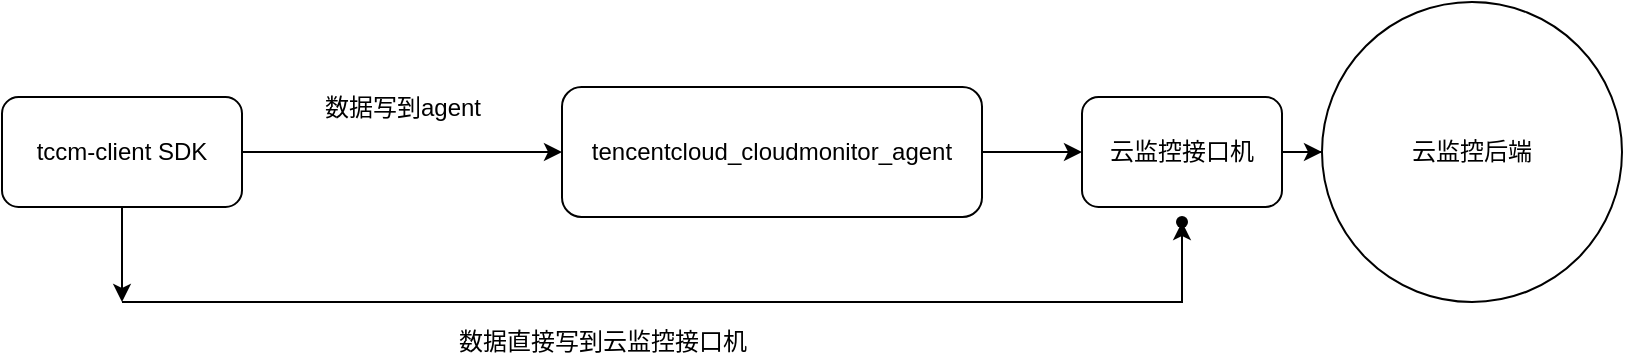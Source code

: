 <mxfile version="14.7.5" type="github">
  <diagram id="e_BotlGgORCQEu0wKGSg" name="Page-1">
    <mxGraphModel dx="1426" dy="793" grid="1" gridSize="10" guides="1" tooltips="1" connect="1" arrows="1" fold="1" page="1" pageScale="1" pageWidth="827" pageHeight="1169" math="0" shadow="0">
      <root>
        <mxCell id="0" />
        <mxCell id="1" parent="0" />
        <mxCell id="ckYTwGQyP7OyvQcxoSIF-8" value="" style="edgeStyle=orthogonalEdgeStyle;rounded=0;orthogonalLoop=1;jettySize=auto;html=1;" edge="1" parent="1" source="ckYTwGQyP7OyvQcxoSIF-1" target="ckYTwGQyP7OyvQcxoSIF-2">
          <mxGeometry relative="1" as="geometry" />
        </mxCell>
        <mxCell id="ckYTwGQyP7OyvQcxoSIF-18" value="" style="edgeStyle=orthogonalEdgeStyle;rounded=0;orthogonalLoop=1;jettySize=auto;html=1;" edge="1" parent="1" source="ckYTwGQyP7OyvQcxoSIF-1">
          <mxGeometry relative="1" as="geometry">
            <mxPoint x="70" y="400" as="targetPoint" />
          </mxGeometry>
        </mxCell>
        <mxCell id="ckYTwGQyP7OyvQcxoSIF-1" value="tccm-client SDK" style="rounded=1;whiteSpace=wrap;html=1;" vertex="1" parent="1">
          <mxGeometry x="10" y="297.5" width="120" height="55" as="geometry" />
        </mxCell>
        <mxCell id="ckYTwGQyP7OyvQcxoSIF-7" value="" style="edgeStyle=orthogonalEdgeStyle;rounded=0;orthogonalLoop=1;jettySize=auto;html=1;" edge="1" parent="1" source="ckYTwGQyP7OyvQcxoSIF-2" target="ckYTwGQyP7OyvQcxoSIF-3">
          <mxGeometry relative="1" as="geometry" />
        </mxCell>
        <mxCell id="ckYTwGQyP7OyvQcxoSIF-2" value="tencentcloud_cloudmonitor_agent" style="rounded=1;whiteSpace=wrap;html=1;" vertex="1" parent="1">
          <mxGeometry x="290" y="292.5" width="210" height="65" as="geometry" />
        </mxCell>
        <mxCell id="ckYTwGQyP7OyvQcxoSIF-6" value="" style="edgeStyle=orthogonalEdgeStyle;rounded=0;orthogonalLoop=1;jettySize=auto;html=1;" edge="1" parent="1" source="ckYTwGQyP7OyvQcxoSIF-3" target="ckYTwGQyP7OyvQcxoSIF-5">
          <mxGeometry relative="1" as="geometry" />
        </mxCell>
        <mxCell id="ckYTwGQyP7OyvQcxoSIF-3" value="云监控接口机" style="rounded=1;whiteSpace=wrap;html=1;" vertex="1" parent="1">
          <mxGeometry x="550" y="297.5" width="100" height="55" as="geometry" />
        </mxCell>
        <mxCell id="ckYTwGQyP7OyvQcxoSIF-5" value="云监控后端" style="ellipse;whiteSpace=wrap;html=1;aspect=fixed;" vertex="1" parent="1">
          <mxGeometry x="670" y="250" width="150" height="150" as="geometry" />
        </mxCell>
        <mxCell id="ckYTwGQyP7OyvQcxoSIF-12" value="" style="edgeStyle=orthogonalEdgeStyle;rounded=0;orthogonalLoop=1;jettySize=auto;html=1;" edge="1" parent="1" target="ckYTwGQyP7OyvQcxoSIF-11">
          <mxGeometry relative="1" as="geometry">
            <mxPoint x="70" y="400" as="sourcePoint" />
            <Array as="points">
              <mxPoint x="70" y="400" />
              <mxPoint x="600" y="400" />
            </Array>
          </mxGeometry>
        </mxCell>
        <mxCell id="ckYTwGQyP7OyvQcxoSIF-11" value="" style="shape=waypoint;size=6;pointerEvents=1;points=[];fillColor=#ffffff;resizable=0;rotatable=0;perimeter=centerPerimeter;snapToPoint=1;rounded=1;" vertex="1" parent="1">
          <mxGeometry x="580" y="340" width="40" height="40" as="geometry" />
        </mxCell>
        <mxCell id="ckYTwGQyP7OyvQcxoSIF-14" value="数据写到agent" style="text;html=1;align=center;verticalAlign=middle;resizable=0;points=[];autosize=1;strokeColor=none;" vertex="1" parent="1">
          <mxGeometry x="165" y="292.5" width="90" height="20" as="geometry" />
        </mxCell>
        <mxCell id="ckYTwGQyP7OyvQcxoSIF-16" value="数据直接写到云监控接口机" style="text;html=1;align=center;verticalAlign=middle;resizable=0;points=[];autosize=1;strokeColor=none;" vertex="1" parent="1">
          <mxGeometry x="230" y="410" width="160" height="20" as="geometry" />
        </mxCell>
      </root>
    </mxGraphModel>
  </diagram>
</mxfile>

